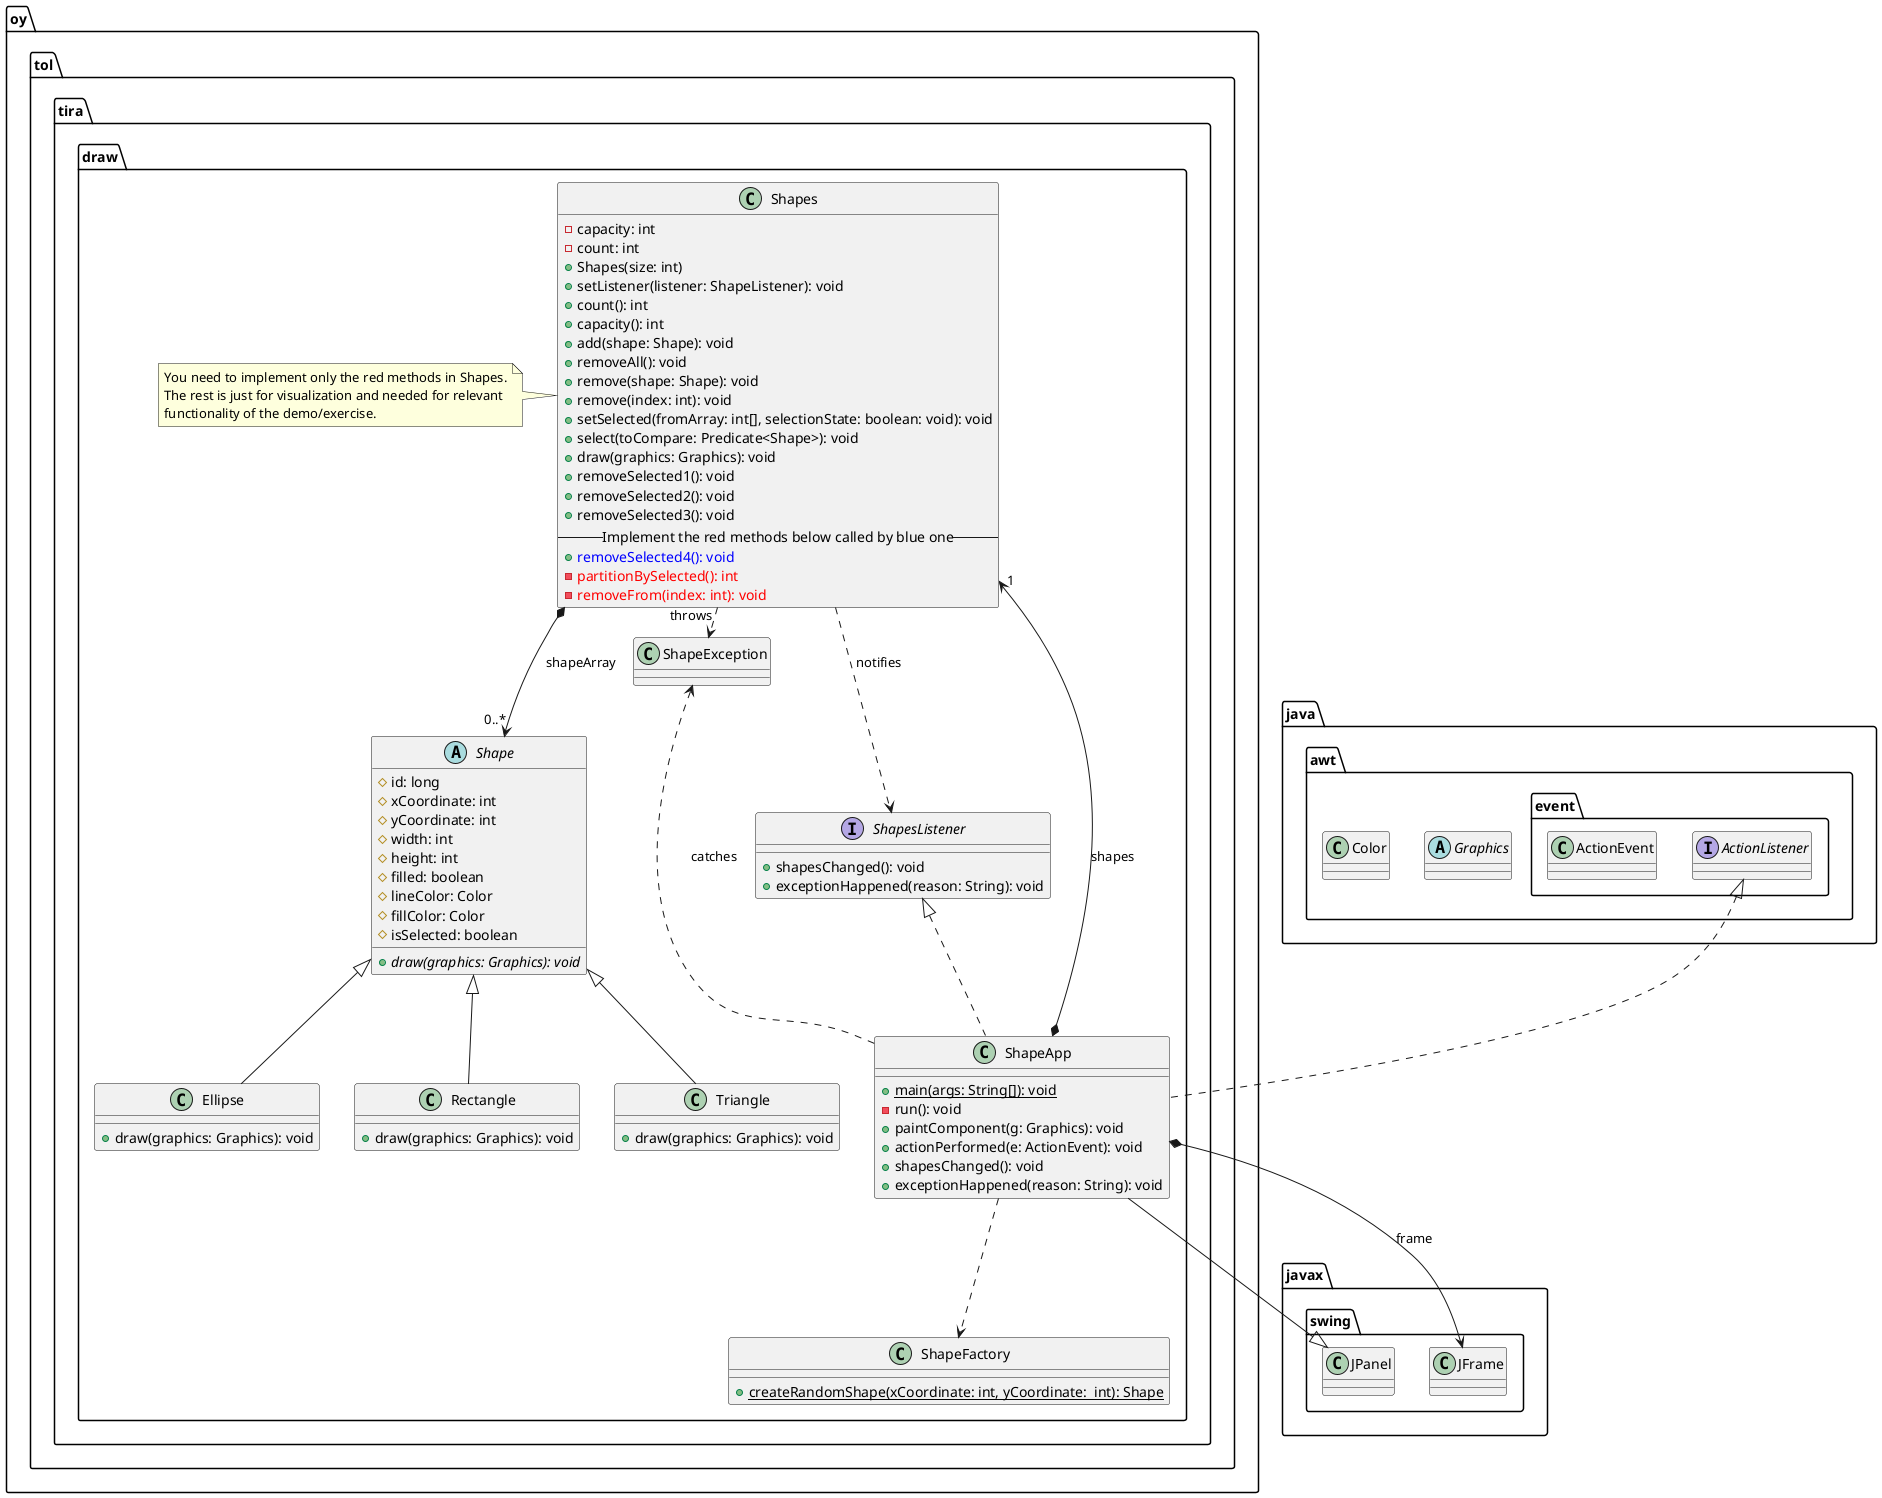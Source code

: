 @startuml
package java.awt {
   abstract Graphics
   class Color
   package event {
      interface ActionListener
      class ActionEvent
   }
}
package javax.swing {
   class JFrame
   class JPanel
}
package oy.tol.tira.draw {
   abstract Shape {
      #id: long
      #xCoordinate: int
      #yCoordinate: int
      #width: int
      #height: int
      #filled: boolean
      #lineColor: Color
      #fillColor: Color
      #isSelected: boolean
      +{abstract}draw(graphics: Graphics): void
   }
   class Ellipse extends Shape {
      +draw(graphics: Graphics): void
   }
   class Rectangle extends Shape {
      +draw(graphics: Graphics): void
   }
   class Triangle extends Shape {
      +draw(graphics: Graphics): void
   }
   interface ShapesListener {
      +shapesChanged(): void
      +exceptionHappened(reason: String): void
   }
   class ShapeException
   class Shapes {
      -capacity: int
      -count: int
      +Shapes(size: int)
      +setListener(listener: ShapeListener): void
      +count(): int
      +capacity(): int
      +add(shape: Shape): void
      +removeAll(): void
      +remove(shape: Shape): void
      +remove(index: int): void
      +setSelected(fromArray: int[], selectionState: boolean: void): void 
      +select(toCompare: Predicate<Shape>): void
      +draw(graphics: Graphics): void
      +removeSelected1(): void
      +removeSelected2(): void
      +removeSelected3(): void
      --Implement the red methods below called by blue one--
      +<color:Blue>removeSelected4(): void</color>
      -<color:Red>partitionBySelected(): int</color>
      -<color:Red>removeFrom(index: int): void</color>
   }
   note left of Shapes
      You need to implement only the red methods in Shapes.
      The rest is just for visualization and needed for relevant
      functionality of the demo/exercise.
   end note
   class ShapeFactory {
      +{static}createRandomShape(xCoordinate: int, yCoordinate:  int): Shape
   }
   Shapes ..> ShapesListener: notifies
   Shapes *--> "0..*" Shape: shapeArray
   Shapes .right.> ShapeException: throws
   class ShapeApp {
      +{static}main(args: String[]): void
      -run(): void 
      +paintComponent(g: Graphics): void
      +actionPerformed(e: ActionEvent): void
      +shapesChanged(): void 
      +exceptionHappened(reason: String): void
   }
   ShapeApp .up.> ShapeException: catches
   JPanel <|-- ShapeApp
   ShapeApp *--> JFrame: frame
   ActionListener <|.. ShapeApp
   ShapesListener <|.. ShapeApp
   ShapeApp *--> "1" Shapes: shapes
   ShapeApp ..> ShapeFactory
}
@enduml